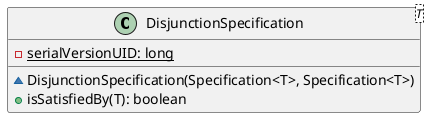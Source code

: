 @startuml

    class DisjunctionSpecification<T> {
        {static} -serialVersionUID: long
        ~DisjunctionSpecification(Specification<T>, Specification<T>)
        +isSatisfiedBy(T): boolean
    }

@enduml
